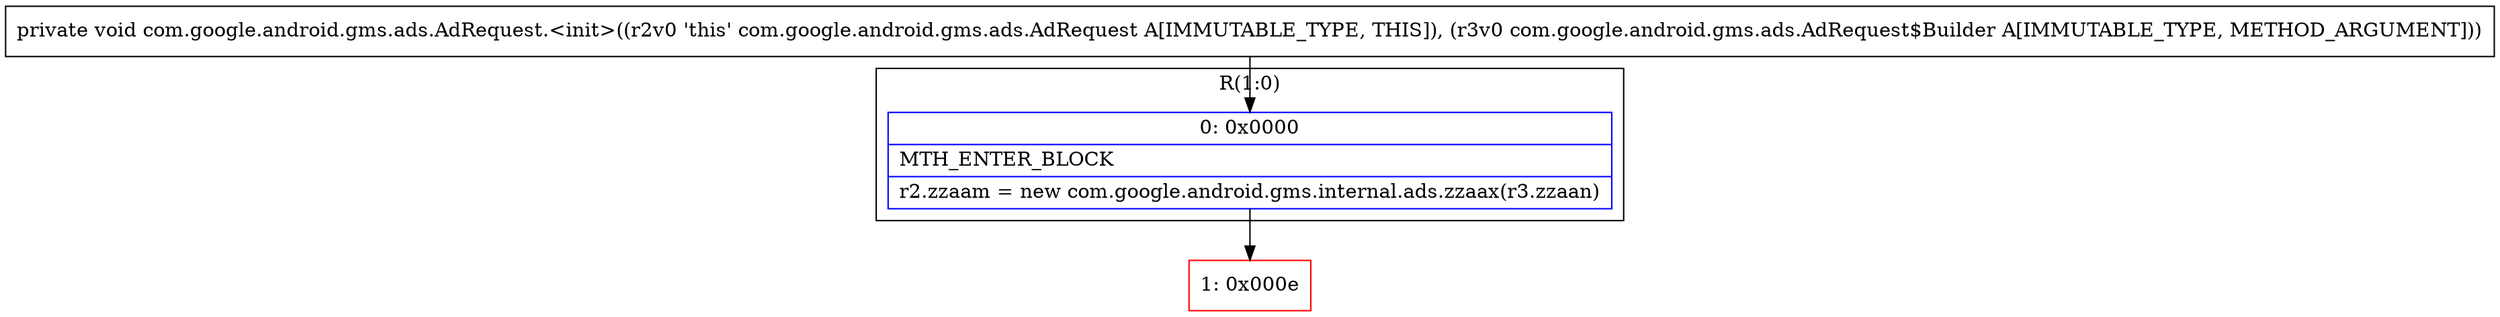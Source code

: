 digraph "CFG forcom.google.android.gms.ads.AdRequest.\<init\>(Lcom\/google\/android\/gms\/ads\/AdRequest$Builder;)V" {
subgraph cluster_Region_1454108424 {
label = "R(1:0)";
node [shape=record,color=blue];
Node_0 [shape=record,label="{0\:\ 0x0000|MTH_ENTER_BLOCK\l|r2.zzaam = new com.google.android.gms.internal.ads.zzaax(r3.zzaan)\l}"];
}
Node_1 [shape=record,color=red,label="{1\:\ 0x000e}"];
MethodNode[shape=record,label="{private void com.google.android.gms.ads.AdRequest.\<init\>((r2v0 'this' com.google.android.gms.ads.AdRequest A[IMMUTABLE_TYPE, THIS]), (r3v0 com.google.android.gms.ads.AdRequest$Builder A[IMMUTABLE_TYPE, METHOD_ARGUMENT])) }"];
MethodNode -> Node_0;
Node_0 -> Node_1;
}

